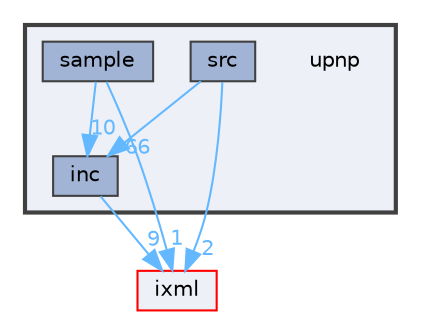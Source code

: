 digraph "/Users/mylhyz/Downloads/libupnp-1.14.18/upnp"
{
 // LATEX_PDF_SIZE
  bgcolor="transparent";
  edge [fontname=Helvetica,fontsize=10,labelfontname=Helvetica,labelfontsize=10];
  node [fontname=Helvetica,fontsize=10,shape=box,height=0.2,width=0.4];
  compound=true
  subgraph clusterdir_500eb3075243de088213ee7b504b6a30 {
    graph [ bgcolor="#edf0f7", pencolor="grey25", label="", fontname=Helvetica,fontsize=10 style="filled,bold", URL="dir_500eb3075243de088213ee7b504b6a30.html",tooltip=""]
    dir_500eb3075243de088213ee7b504b6a30 [shape=plaintext, label="upnp"];
  dir_3da35c713fa963ae049913675ac870d6 [label="inc", fillcolor="#a2b4d6", color="grey25", style="filled", URL="dir_3da35c713fa963ae049913675ac870d6.html",tooltip=""];
  dir_124366a906f44e52e082911f91ab8e50 [label="sample", fillcolor="#a2b4d6", color="grey25", style="filled", URL="dir_124366a906f44e52e082911f91ab8e50.html",tooltip=""];
  dir_9eafd26b178b581de33acfe950a9348a [label="src", fillcolor="#a2b4d6", color="grey25", style="filled", URL="dir_9eafd26b178b581de33acfe950a9348a.html",tooltip=""];
  }
  dir_31beb016aa6d7229478e8618a61a6722 [label="ixml", fillcolor="#edf0f7", color="red", style="filled", URL="dir_31beb016aa6d7229478e8618a61a6722.html",tooltip=""];
  dir_3da35c713fa963ae049913675ac870d6->dir_31beb016aa6d7229478e8618a61a6722 [headlabel="9", labeldistance=1.5 headhref="dir_000009_000011.html" href="dir_000009_000011.html" color="steelblue1" fontcolor="steelblue1"];
  dir_124366a906f44e52e082911f91ab8e50->dir_31beb016aa6d7229478e8618a61a6722 [headlabel="1", labeldistance=1.5 headhref="dir_000015_000011.html" href="dir_000015_000011.html" color="steelblue1" fontcolor="steelblue1"];
  dir_124366a906f44e52e082911f91ab8e50->dir_3da35c713fa963ae049913675ac870d6 [headlabel="10", labeldistance=1.5 headhref="dir_000015_000009.html" href="dir_000015_000009.html" color="steelblue1" fontcolor="steelblue1"];
  dir_9eafd26b178b581de33acfe950a9348a->dir_31beb016aa6d7229478e8618a61a6722 [headlabel="2", labeldistance=1.5 headhref="dir_000019_000011.html" href="dir_000019_000011.html" color="steelblue1" fontcolor="steelblue1"];
  dir_9eafd26b178b581de33acfe950a9348a->dir_3da35c713fa963ae049913675ac870d6 [headlabel="66", labeldistance=1.5 headhref="dir_000019_000009.html" href="dir_000019_000009.html" color="steelblue1" fontcolor="steelblue1"];
}
